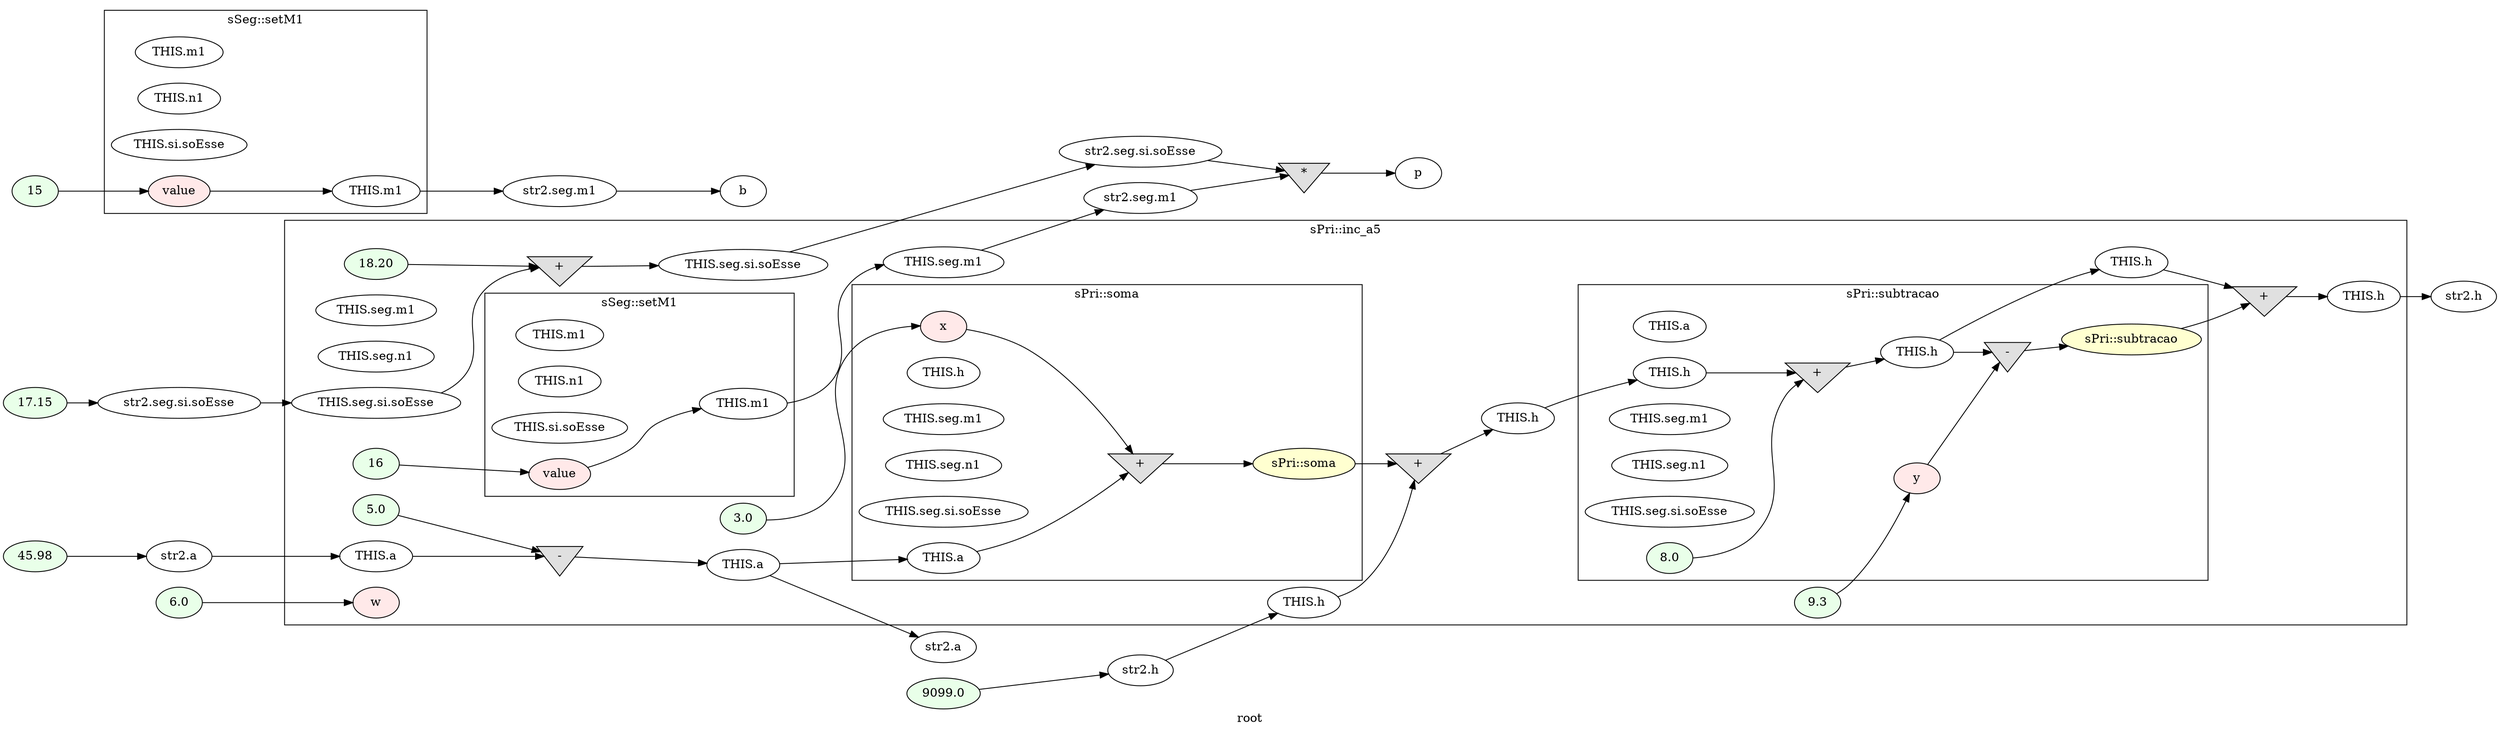 digraph G
{
rankdir=LR;
label = "root";
	node_000070 [ label = "45.98", style=filled, fillcolor="#E9FFE9", startingline=51 ]
	node_000071 [ label = "str2.a", startingline=51 ]
	node_000072 [ label = "9099.0", style=filled, fillcolor="#E9FFE9", startingline=52 ]
	node_000073 [ label = "str2.h", startingline=52 ]
	node_000074 [ label = "15", style=filled, fillcolor="#E9FFE9", startingline=54 ]
	node_000080 [ label = "str2.seg.m1", startingline=54 ]
	node_000081 [ label = "b", startingline=55 ]
	node_000082 [ label = "17.15", style=filled, fillcolor="#E9FFE9", startingline=56 ]
	node_000083 [ label = "str2.seg.si.soEsse", startingline=56 ]
	node_000084 [ label = "6.0", style=filled, fillcolor="#E9FFE9", startingline=58 ]
	node_000130 [ label = "str2.a", startingline=58 ]
	node_000131 [ label = "str2.h", startingline=58 ]
	node_000132 [ label = "str2.seg.m1", startingline=58 ]
	node_000133 [ label = "str2.seg.si.soEsse", startingline=58 ]
	node_000134 [ label = "*", shape=invtriangle, style=filled, fillcolor="#E0E0E0", startingline=60 ]
	node_000135 [ label = "p", startingline=60 ]
subgraph cluster_1 {
label = "sSeg::setM1";
parent = "G";
startingline = 54;
	node_000075 [ label = "THIS.m1", startingline=7 ]
	node_000076 [ label = "THIS.n1", startingline=7 ]
	node_000077 [ label = "THIS.si.soEsse", startingline=7 ]
	node_000078 [ label = "value", style=filled, fillcolor="#FFE9E9", startingline=7 ]
	node_000079 [ label = "THIS.m1", startingline=17 ]
}
subgraph cluster_2 {
label = "sPri::inc_a5";
parent = "G";
startingline = 58;
	node_000085 [ label = "THIS.a", startingline=38 ]
	node_000086 [ label = "THIS.h", startingline=38 ]
	node_000087 [ label = "THIS.seg.m1", startingline=38 ]
	node_000088 [ label = "THIS.seg.n1", startingline=38 ]
	node_000089 [ label = "THIS.seg.si.soEsse", startingline=38 ]
	node_000090 [ label = "w", style=filled, fillcolor="#FFE9E9", startingline=38 ]
	node_000091 [ label = "5.0", style=filled, fillcolor="#E9FFE9", startingline=40 ]
	node_000092 [ label = "-", shape=invtriangle, style=filled, fillcolor="#E0E0E0", startingline=40 ]
	node_000093 [ label = "THIS.a", startingline=40 ]
	node_000094 [ label = "3.0", style=filled, fillcolor="#E9FFE9", startingline=41 ]
	node_000095 [ label = "+", shape=invtriangle, style=filled, fillcolor="#E0E0E0", startingline=41 ]
	node_000096 [ label = "THIS.h", startingline=41 ]
	node_000097 [ label = "9.3", style=filled, fillcolor="#E9FFE9", startingline=42 ]
	node_000098 [ label = "THIS.h", startingline=42 ]
	node_000099 [ label = "+", shape=invtriangle, style=filled, fillcolor="#E0E0E0", startingline=42 ]
	node_000100 [ label = "THIS.h", startingline=42 ]
	node_000101 [ label = "16", style=filled, fillcolor="#E9FFE9", startingline=43 ]
	node_000102 [ label = "THIS.seg.m1", startingline=43 ]
	node_000103 [ label = "18.20", style=filled, fillcolor="#E9FFE9", startingline=44 ]
	node_000104 [ label = "+", shape=invtriangle, style=filled, fillcolor="#E0E0E0", startingline=44 ]
	node_000105 [ label = "THIS.seg.si.soEsse", startingline=44 ]
subgraph cluster_3 {
label = "sPri::soma";
parent = "cluster_2";
startingline = 41;
	node_000106 [ label = "THIS.a", startingline=27 ]
	node_000107 [ label = "THIS.h", startingline=27 ]
	node_000108 [ label = "THIS.seg.m1", startingline=27 ]
	node_000109 [ label = "THIS.seg.n1", startingline=27 ]
	node_000110 [ label = "THIS.seg.si.soEsse", startingline=27 ]
	node_000111 [ label = "x", style=filled, fillcolor="#FFE9E9", startingline=27 ]
	node_000112 [ label = "+", shape=invtriangle, style=filled, fillcolor="#E0E0E0", startingline=29 ]
	node_000113 [ label = "sPri::soma", style=filled, fillcolor="#FFFFD0", startingline=29 ]
}
subgraph cluster_4 {
label = "sPri::subtracao";
parent = "cluster_2";
startingline = 42;
	node_000114 [ label = "THIS.a", startingline=32 ]
	node_000115 [ label = "THIS.h", startingline=32 ]
	node_000116 [ label = "THIS.seg.m1", startingline=32 ]
	node_000117 [ label = "THIS.seg.n1", startingline=32 ]
	node_000118 [ label = "THIS.seg.si.soEsse", startingline=32 ]
	node_000119 [ label = "y", style=filled, fillcolor="#FFE9E9", startingline=32 ]
	node_000120 [ label = "8.0", style=filled, fillcolor="#E9FFE9", startingline=34 ]
	node_000121 [ label = "+", shape=invtriangle, style=filled, fillcolor="#E0E0E0", startingline=34 ]
	node_000122 [ label = "THIS.h", startingline=34 ]
	node_000123 [ label = "-", shape=invtriangle, style=filled, fillcolor="#E0E0E0", startingline=35 ]
	node_000124 [ label = "sPri::subtracao", style=filled, fillcolor="#FFFFD0", startingline=35 ]
}
subgraph cluster_5 {
label = "sSeg::setM1";
parent = "cluster_2";
startingline = 43;
	node_000125 [ label = "THIS.m1", startingline=7 ]
	node_000126 [ label = "THIS.n1", startingline=7 ]
	node_000127 [ label = "THIS.si.soEsse", startingline=7 ]
	node_000128 [ label = "value", style=filled, fillcolor="#FFE9E9", startingline=7 ]
	node_000129 [ label = "THIS.m1", startingline=17 ]
}
}
	node_000070 -> node_000071
	node_000071 -> node_000085
	node_000072 -> node_000073
	node_000073 -> node_000086
	node_000074 -> node_000078
	node_000080 -> node_000081
	node_000082 -> node_000083
	node_000083 -> node_000089
	node_000084 -> node_000090
	node_000132 -> node_000134
	node_000133 -> node_000134
	node_000134 -> node_000135
	node_000078 -> node_000079
	node_000079 -> node_000080
	node_000085 -> node_000092
	node_000086 -> node_000095
	node_000089 -> node_000104
	node_000091 -> node_000092
	node_000092 -> node_000093
	node_000093 -> node_000106
	node_000093 -> node_000130
	node_000094 -> node_000111
	node_000095 -> node_000096
	node_000096 -> node_000115
	node_000097 -> node_000119
	node_000098 -> node_000099
	node_000099 -> node_000100
	node_000100 -> node_000131
	node_000101 -> node_000128
	node_000102 -> node_000132
	node_000103 -> node_000104
	node_000104 -> node_000105
	node_000105 -> node_000133
	node_000106 -> node_000112
	node_000111 -> node_000112
	node_000112 -> node_000113
	node_000113 -> node_000095
	node_000115 -> node_000121
	node_000119 -> node_000123
	node_000120 -> node_000121
	node_000121 -> node_000122
	node_000122 -> node_000123
	node_000122 -> node_000098
	node_000123 -> node_000124
	node_000124 -> node_000099
	node_000128 -> node_000129
	node_000129 -> node_000102
}
